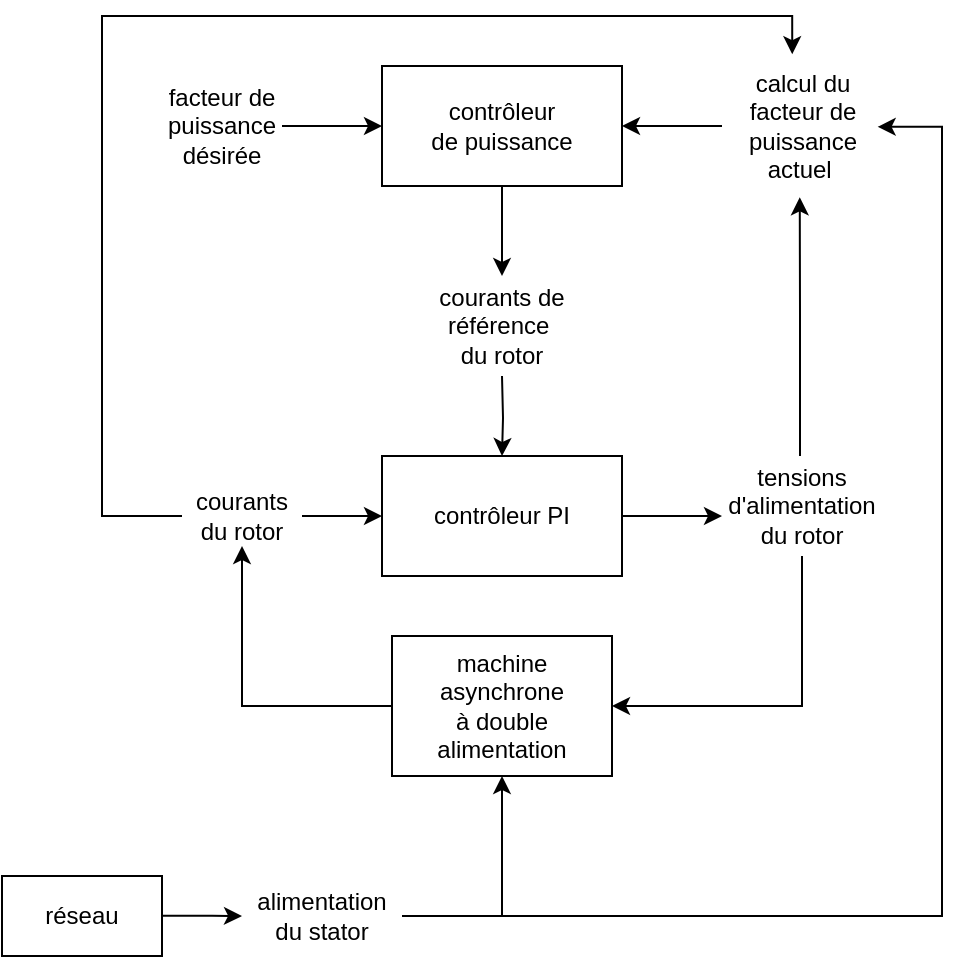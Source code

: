 <mxfile version="23.1.2" type="device">
  <diagram name="Página-1" id="fvW9khtwhYqxGIUl-ZdG">
    <mxGraphModel dx="743" dy="487" grid="1" gridSize="10" guides="1" tooltips="1" connect="1" arrows="1" fold="1" page="1" pageScale="1" pageWidth="1169" pageHeight="827" math="1" shadow="0">
      <root>
        <mxCell id="0" />
        <mxCell id="1" parent="0" />
        <mxCell id="sTG0me55Y1syV8i09y39-56" style="edgeStyle=orthogonalEdgeStyle;rounded=0;orthogonalLoop=1;jettySize=auto;html=1;" parent="1" source="sTG0me55Y1syV8i09y39-1" edge="1">
          <mxGeometry relative="1" as="geometry">
            <mxPoint x="810" y="290" as="targetPoint" />
          </mxGeometry>
        </mxCell>
        <mxCell id="sTG0me55Y1syV8i09y39-1" value="contrôleur PI" style="rounded=0;whiteSpace=wrap;html=1;" parent="1" vertex="1">
          <mxGeometry x="640" y="260" width="120" height="60" as="geometry" />
        </mxCell>
        <mxCell id="sTG0me55Y1syV8i09y39-38" style="edgeStyle=orthogonalEdgeStyle;rounded=0;orthogonalLoop=1;jettySize=auto;html=1;entryX=0.5;entryY=0;entryDx=0;entryDy=0;" parent="1" target="sTG0me55Y1syV8i09y39-1" edge="1">
          <mxGeometry relative="1" as="geometry">
            <mxPoint x="700" y="220" as="sourcePoint" />
          </mxGeometry>
        </mxCell>
        <mxCell id="sTG0me55Y1syV8i09y39-36" style="edgeStyle=orthogonalEdgeStyle;rounded=0;orthogonalLoop=1;jettySize=auto;html=1;entryX=0;entryY=0.5;entryDx=0;entryDy=0;" parent="1" source="sTG0me55Y1syV8i09y39-30" target="sTG0me55Y1syV8i09y39-1" edge="1">
          <mxGeometry relative="1" as="geometry" />
        </mxCell>
        <mxCell id="sTG0me55Y1syV8i09y39-59" style="edgeStyle=orthogonalEdgeStyle;rounded=0;orthogonalLoop=1;jettySize=auto;html=1;entryX=0.439;entryY=-0.013;entryDx=0;entryDy=0;entryPerimeter=0;" parent="1" source="sTG0me55Y1syV8i09y39-30" target="sTG0me55Y1syV8i09y39-50" edge="1">
          <mxGeometry relative="1" as="geometry">
            <mxPoint x="500" as="targetPoint" />
            <Array as="points">
              <mxPoint x="500" y="290" />
              <mxPoint x="500" y="40" />
              <mxPoint x="845" y="40" />
            </Array>
          </mxGeometry>
        </mxCell>
        <mxCell id="sTG0me55Y1syV8i09y39-30" value="courants du rotor" style="text;html=1;strokeColor=none;fillColor=none;align=center;verticalAlign=middle;whiteSpace=wrap;rounded=0;" parent="1" vertex="1">
          <mxGeometry x="540" y="275" width="60" height="30" as="geometry" />
        </mxCell>
        <mxCell id="sTG0me55Y1syV8i09y39-33" style="edgeStyle=orthogonalEdgeStyle;rounded=0;orthogonalLoop=1;jettySize=auto;html=1;entryX=1;entryY=0.5;entryDx=0;entryDy=0;" parent="1" target="sTG0me55Y1syV8i09y39-32" edge="1">
          <mxGeometry relative="1" as="geometry">
            <mxPoint x="850" y="310" as="sourcePoint" />
            <Array as="points">
              <mxPoint x="850" y="385" />
            </Array>
          </mxGeometry>
        </mxCell>
        <mxCell id="sTG0me55Y1syV8i09y39-31" value="tensions d&#39;alimentation du rotor" style="text;html=1;strokeColor=none;fillColor=none;align=center;verticalAlign=middle;whiteSpace=wrap;rounded=0;" parent="1" vertex="1">
          <mxGeometry x="820" y="270" width="60" height="30" as="geometry" />
        </mxCell>
        <mxCell id="sTG0me55Y1syV8i09y39-35" style="edgeStyle=orthogonalEdgeStyle;rounded=0;orthogonalLoop=1;jettySize=auto;html=1;entryX=0.5;entryY=1;entryDx=0;entryDy=0;" parent="1" source="sTG0me55Y1syV8i09y39-32" target="sTG0me55Y1syV8i09y39-30" edge="1">
          <mxGeometry relative="1" as="geometry" />
        </mxCell>
        <mxCell id="sTG0me55Y1syV8i09y39-32" value="machine &lt;br&gt;asynchrone &lt;br&gt;à double alimentation" style="rounded=0;whiteSpace=wrap;html=1;" parent="1" vertex="1">
          <mxGeometry x="645" y="350" width="110" height="70" as="geometry" />
        </mxCell>
        <mxCell id="sTG0me55Y1syV8i09y39-55" style="edgeStyle=orthogonalEdgeStyle;rounded=0;orthogonalLoop=1;jettySize=auto;html=1;" parent="1" source="sTG0me55Y1syV8i09y39-39" edge="1">
          <mxGeometry relative="1" as="geometry">
            <mxPoint x="700" y="170" as="targetPoint" />
          </mxGeometry>
        </mxCell>
        <mxCell id="sTG0me55Y1syV8i09y39-39" value="contrôleur &lt;br&gt;de puissance" style="rounded=0;whiteSpace=wrap;html=1;" parent="1" vertex="1">
          <mxGeometry x="640" y="65" width="120" height="60" as="geometry" />
        </mxCell>
        <mxCell id="sTG0me55Y1syV8i09y39-42" style="edgeStyle=orthogonalEdgeStyle;rounded=0;orthogonalLoop=1;jettySize=auto;html=1;entryX=0;entryY=0.5;entryDx=0;entryDy=0;" parent="1" source="sTG0me55Y1syV8i09y39-41" target="sTG0me55Y1syV8i09y39-39" edge="1">
          <mxGeometry relative="1" as="geometry" />
        </mxCell>
        <mxCell id="sTG0me55Y1syV8i09y39-41" value="facteur de puissance désirée" style="text;html=1;strokeColor=none;fillColor=none;align=center;verticalAlign=middle;whiteSpace=wrap;rounded=0;" parent="1" vertex="1">
          <mxGeometry x="530" y="80" width="60" height="30" as="geometry" />
        </mxCell>
        <mxCell id="sTG0me55Y1syV8i09y39-48" style="edgeStyle=orthogonalEdgeStyle;rounded=0;orthogonalLoop=1;jettySize=auto;html=1;entryX=0.5;entryY=1;entryDx=0;entryDy=0;" parent="1" target="sTG0me55Y1syV8i09y39-32" edge="1">
          <mxGeometry relative="1" as="geometry">
            <mxPoint x="650" y="490" as="sourcePoint" />
            <Array as="points">
              <mxPoint x="700" y="490" />
            </Array>
          </mxGeometry>
        </mxCell>
        <mxCell id="sTG0me55Y1syV8i09y39-49" style="edgeStyle=orthogonalEdgeStyle;rounded=0;orthogonalLoop=1;jettySize=auto;html=1;entryX=0.973;entryY=0.506;entryDx=0;entryDy=0;entryPerimeter=0;" parent="1" target="sTG0me55Y1syV8i09y39-50" edge="1">
          <mxGeometry relative="1" as="geometry">
            <mxPoint x="970" y="80" as="targetPoint" />
            <mxPoint x="660" y="490" as="sourcePoint" />
            <Array as="points">
              <mxPoint x="920" y="490" />
              <mxPoint x="920" y="95" />
            </Array>
          </mxGeometry>
        </mxCell>
        <mxCell id="sTG0me55Y1syV8i09y39-45" value="alimentation du stator" style="text;html=1;strokeColor=none;fillColor=none;align=center;verticalAlign=middle;whiteSpace=wrap;rounded=0;" parent="1" vertex="1">
          <mxGeometry x="580" y="475" width="60" height="30" as="geometry" />
        </mxCell>
        <mxCell id="sTG0me55Y1syV8i09y39-46" value="réseau" style="rounded=0;whiteSpace=wrap;html=1;" parent="1" vertex="1">
          <mxGeometry x="450" y="470" width="80" height="40" as="geometry" />
        </mxCell>
        <mxCell id="sTG0me55Y1syV8i09y39-47" style="edgeStyle=orthogonalEdgeStyle;rounded=0;orthogonalLoop=1;jettySize=auto;html=1;" parent="1" edge="1">
          <mxGeometry relative="1" as="geometry">
            <mxPoint x="530" y="489.86" as="sourcePoint" />
            <mxPoint x="570" y="490" as="targetPoint" />
            <Array as="points">
              <mxPoint x="555" y="490.16" />
            </Array>
          </mxGeometry>
        </mxCell>
        <mxCell id="sTG0me55Y1syV8i09y39-51" style="edgeStyle=orthogonalEdgeStyle;rounded=0;orthogonalLoop=1;jettySize=auto;html=1;entryX=1;entryY=0.5;entryDx=0;entryDy=0;" parent="1" source="sTG0me55Y1syV8i09y39-50" target="sTG0me55Y1syV8i09y39-39" edge="1">
          <mxGeometry relative="1" as="geometry" />
        </mxCell>
        <mxCell id="sTG0me55Y1syV8i09y39-50" value="calcul du &lt;br&gt;facteur de&lt;br&gt;puissance &lt;br&gt;actuel&amp;nbsp;" style="text;html=1;align=center;verticalAlign=middle;resizable=0;points=[];autosize=1;strokeColor=none;fillColor=none;" parent="1" vertex="1">
          <mxGeometry x="810" y="60" width="80" height="70" as="geometry" />
        </mxCell>
        <mxCell id="sTG0me55Y1syV8i09y39-52" style="edgeStyle=orthogonalEdgeStyle;rounded=0;orthogonalLoop=1;jettySize=auto;html=1;entryX=0.486;entryY=1.009;entryDx=0;entryDy=0;entryPerimeter=0;" parent="1" target="sTG0me55Y1syV8i09y39-50" edge="1">
          <mxGeometry relative="1" as="geometry">
            <mxPoint x="849" y="260" as="sourcePoint" />
            <Array as="points">
              <mxPoint x="849" y="190" />
              <mxPoint x="849" y="190" />
            </Array>
          </mxGeometry>
        </mxCell>
        <mxCell id="sTG0me55Y1syV8i09y39-13" value="courants de référence&amp;nbsp;&lt;br&gt;du rotor" style="text;html=1;strokeColor=none;fillColor=none;align=center;verticalAlign=middle;whiteSpace=wrap;rounded=0;" parent="1" vertex="1">
          <mxGeometry x="655" y="180" width="90" height="30" as="geometry" />
        </mxCell>
      </root>
    </mxGraphModel>
  </diagram>
</mxfile>
